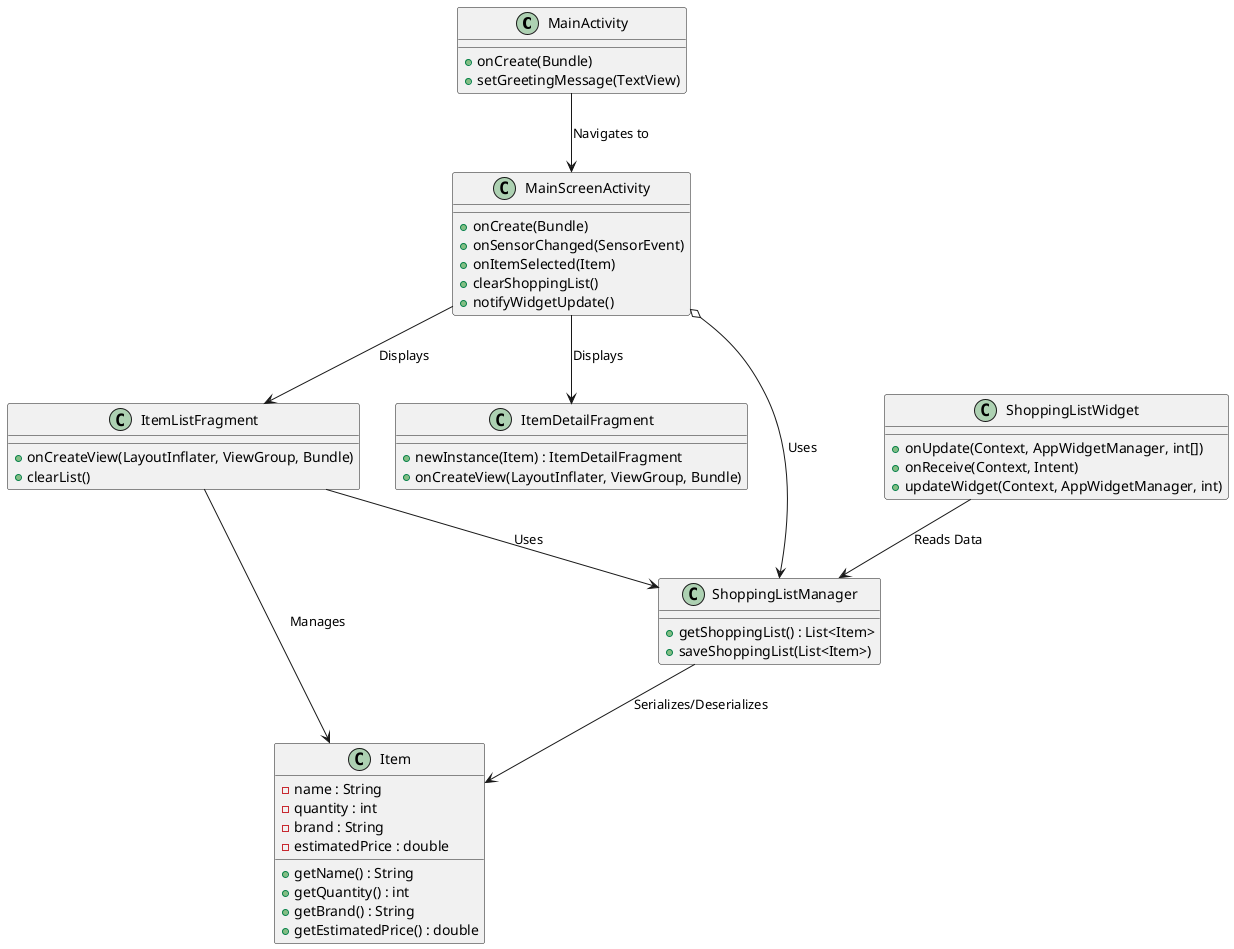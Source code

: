 @startuml
class MainActivity {
    + onCreate(Bundle)
    + setGreetingMessage(TextView)
}

class MainScreenActivity {
    + onCreate(Bundle)
    + onSensorChanged(SensorEvent)
    + onItemSelected(Item)
    + clearShoppingList()
    + notifyWidgetUpdate()
}

class Item {
    - name : String
    - quantity : int
    - brand : String
    - estimatedPrice : double
    + getName() : String
    + getQuantity() : int
    + getBrand() : String
    + getEstimatedPrice() : double
}

class ItemListFragment {
    + onCreateView(LayoutInflater, ViewGroup, Bundle)
    + clearList()
}

class ItemDetailFragment {
    + newInstance(Item) : ItemDetailFragment
    + onCreateView(LayoutInflater, ViewGroup, Bundle)
}

class ShoppingListManager {
    + getShoppingList() : List<Item>
    + saveShoppingList(List<Item>)
}

class ShoppingListWidget {
    + onUpdate(Context, AppWidgetManager, int[])
    + onReceive(Context, Intent)
    + updateWidget(Context, AppWidgetManager, int)
}

MainActivity --> MainScreenActivity : Navigates to
MainScreenActivity o--> ShoppingListManager : Uses
MainScreenActivity --> ItemListFragment : Displays
MainScreenActivity --> ItemDetailFragment : Displays
ItemListFragment --> ShoppingListManager : Uses
ItemListFragment --> Item : Manages
ShoppingListManager --> Item : Serializes/Deserializes
ShoppingListWidget --> ShoppingListManager : Reads Data
@enduml
